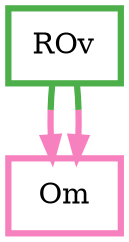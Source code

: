 digraph barS {
	{
		rank=same
	1 [shape=box,penwidth=3,colorscheme=set19,color=3,label="ROv"]
	}
	{
		rank=same
		0 [shape=box,penwidth=3,colorscheme=set19,color=8,label="Om"]
	}
	1 -> 0 [penwidth=3,colorscheme=set19,color="3;0.5:8"]
	1 -> 0 [penwidth=3,colorscheme=set19,color="3;0.5:8"]
}
